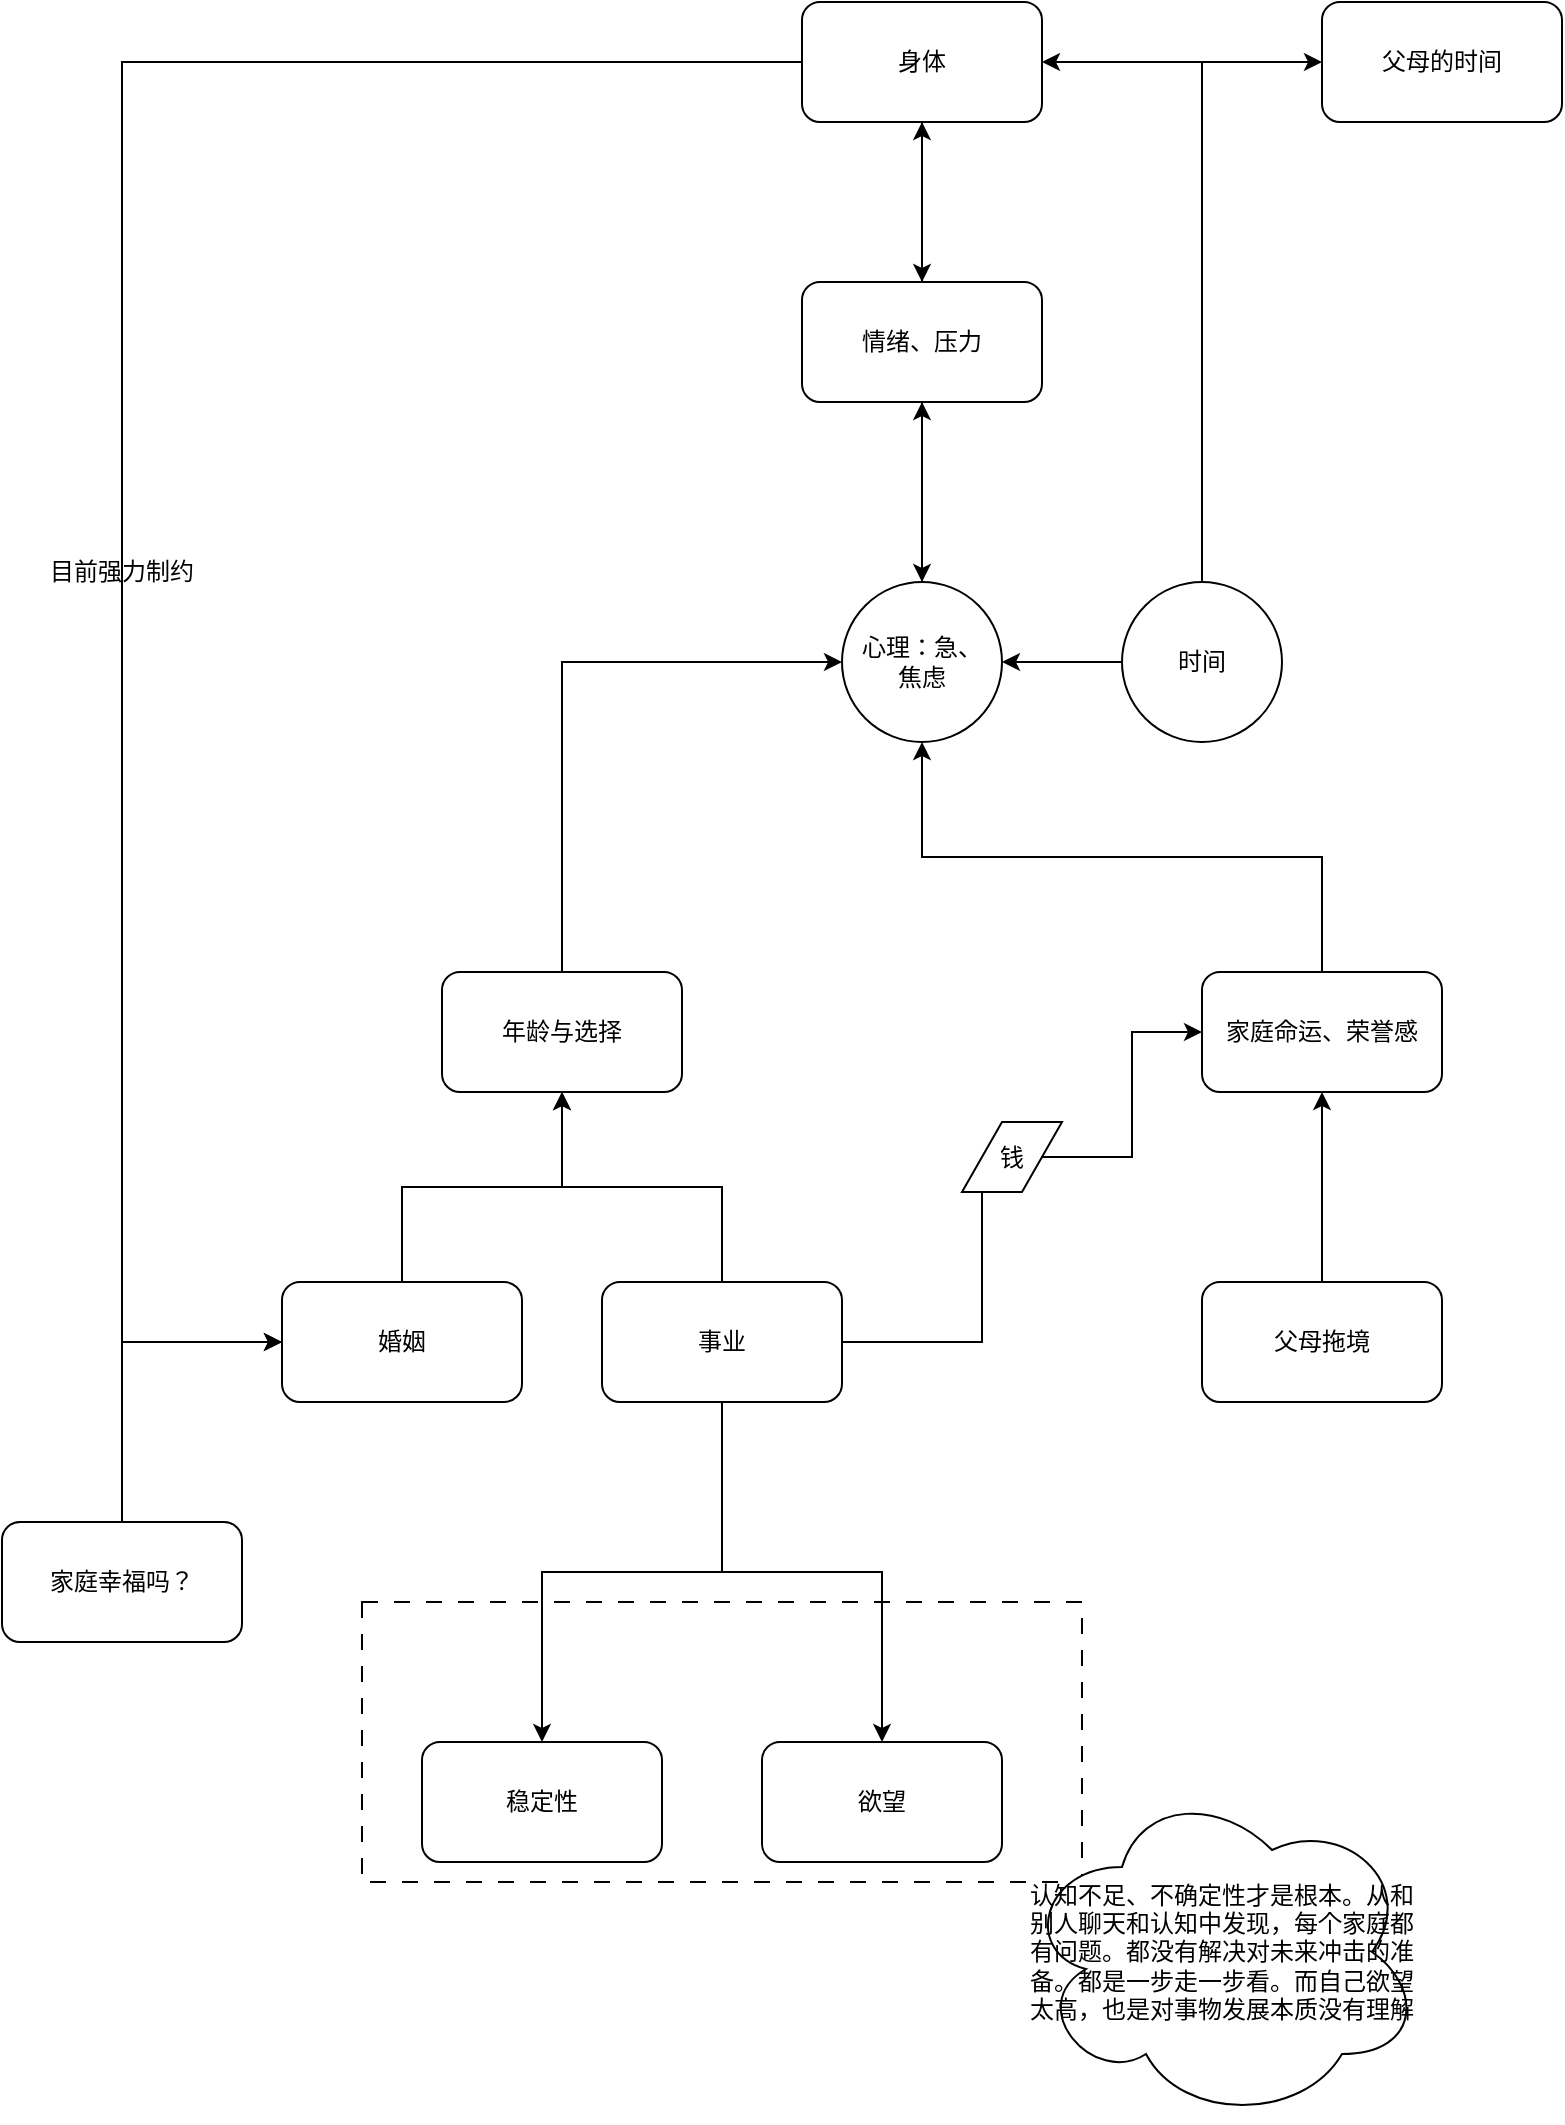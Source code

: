 <mxfile version="21.6.2" type="github">
  <diagram name="第 1 页" id="Y9jgXnM3lNwyWh5a8e2h">
    <mxGraphModel dx="2049" dy="1146" grid="1" gridSize="10" guides="1" tooltips="1" connect="1" arrows="1" fold="1" page="1" pageScale="1" pageWidth="827" pageHeight="1169" math="0" shadow="0">
      <root>
        <mxCell id="0" />
        <mxCell id="1" parent="0" />
        <mxCell id="xid45OQ-tQ_rR6GMD2_A-24" value="" style="rounded=0;whiteSpace=wrap;html=1;dashed=1;dashPattern=8 8;" vertex="1" parent="1">
          <mxGeometry x="210" y="870" width="360" height="140" as="geometry" />
        </mxCell>
        <mxCell id="xid45OQ-tQ_rR6GMD2_A-34" style="edgeStyle=orthogonalEdgeStyle;rounded=0;orthogonalLoop=1;jettySize=auto;html=1;exitX=0.5;exitY=0;exitDx=0;exitDy=0;entryX=0;entryY=0.5;entryDx=0;entryDy=0;" edge="1" parent="1" source="xid45OQ-tQ_rR6GMD2_A-1" target="xid45OQ-tQ_rR6GMD2_A-3">
          <mxGeometry relative="1" as="geometry" />
        </mxCell>
        <mxCell id="xid45OQ-tQ_rR6GMD2_A-1" value="年龄与选择" style="rounded=1;whiteSpace=wrap;html=1;" vertex="1" parent="1">
          <mxGeometry x="250" y="555" width="120" height="60" as="geometry" />
        </mxCell>
        <mxCell id="xid45OQ-tQ_rR6GMD2_A-6" style="edgeStyle=orthogonalEdgeStyle;rounded=0;orthogonalLoop=1;jettySize=auto;html=1;exitX=0.5;exitY=0;exitDx=0;exitDy=0;entryX=0.5;entryY=1;entryDx=0;entryDy=0;" edge="1" parent="1" source="xid45OQ-tQ_rR6GMD2_A-2" target="xid45OQ-tQ_rR6GMD2_A-5">
          <mxGeometry relative="1" as="geometry" />
        </mxCell>
        <mxCell id="xid45OQ-tQ_rR6GMD2_A-8" style="edgeStyle=orthogonalEdgeStyle;rounded=0;orthogonalLoop=1;jettySize=auto;html=1;exitX=0.5;exitY=1;exitDx=0;exitDy=0;" edge="1" parent="1" source="xid45OQ-tQ_rR6GMD2_A-2" target="xid45OQ-tQ_rR6GMD2_A-3">
          <mxGeometry relative="1" as="geometry" />
        </mxCell>
        <mxCell id="xid45OQ-tQ_rR6GMD2_A-2" value="情绪、压力" style="rounded=1;whiteSpace=wrap;html=1;" vertex="1" parent="1">
          <mxGeometry x="430" y="210" width="120" height="60" as="geometry" />
        </mxCell>
        <mxCell id="xid45OQ-tQ_rR6GMD2_A-4" style="edgeStyle=orthogonalEdgeStyle;rounded=0;orthogonalLoop=1;jettySize=auto;html=1;exitX=0.5;exitY=0;exitDx=0;exitDy=0;" edge="1" parent="1" source="xid45OQ-tQ_rR6GMD2_A-3" target="xid45OQ-tQ_rR6GMD2_A-2">
          <mxGeometry relative="1" as="geometry" />
        </mxCell>
        <mxCell id="xid45OQ-tQ_rR6GMD2_A-3" value="心理：急、&lt;br&gt;焦虑" style="ellipse;whiteSpace=wrap;html=1;aspect=fixed;" vertex="1" parent="1">
          <mxGeometry x="450" y="360" width="80" height="80" as="geometry" />
        </mxCell>
        <mxCell id="xid45OQ-tQ_rR6GMD2_A-7" style="edgeStyle=orthogonalEdgeStyle;rounded=0;orthogonalLoop=1;jettySize=auto;html=1;exitX=0.5;exitY=1;exitDx=0;exitDy=0;entryX=0.5;entryY=0;entryDx=0;entryDy=0;" edge="1" parent="1" source="xid45OQ-tQ_rR6GMD2_A-5" target="xid45OQ-tQ_rR6GMD2_A-2">
          <mxGeometry relative="1" as="geometry" />
        </mxCell>
        <mxCell id="xid45OQ-tQ_rR6GMD2_A-35" style="edgeStyle=orthogonalEdgeStyle;rounded=0;orthogonalLoop=1;jettySize=auto;html=1;exitX=0;exitY=0.5;exitDx=0;exitDy=0;entryX=0;entryY=0.5;entryDx=0;entryDy=0;" edge="1" parent="1" source="xid45OQ-tQ_rR6GMD2_A-5" target="xid45OQ-tQ_rR6GMD2_A-14">
          <mxGeometry relative="1" as="geometry">
            <Array as="points">
              <mxPoint x="90" y="100" />
              <mxPoint x="90" y="740" />
            </Array>
          </mxGeometry>
        </mxCell>
        <mxCell id="xid45OQ-tQ_rR6GMD2_A-5" value="身体" style="rounded=1;whiteSpace=wrap;html=1;" vertex="1" parent="1">
          <mxGeometry x="430" y="70" width="120" height="60" as="geometry" />
        </mxCell>
        <mxCell id="xid45OQ-tQ_rR6GMD2_A-13" style="edgeStyle=orthogonalEdgeStyle;rounded=0;orthogonalLoop=1;jettySize=auto;html=1;exitX=0.5;exitY=0;exitDx=0;exitDy=0;" edge="1" parent="1" source="xid45OQ-tQ_rR6GMD2_A-12" target="xid45OQ-tQ_rR6GMD2_A-3">
          <mxGeometry relative="1" as="geometry" />
        </mxCell>
        <mxCell id="xid45OQ-tQ_rR6GMD2_A-12" value="家庭命运、荣誉感" style="rounded=1;whiteSpace=wrap;html=1;" vertex="1" parent="1">
          <mxGeometry x="630" y="555" width="120" height="60" as="geometry" />
        </mxCell>
        <mxCell id="xid45OQ-tQ_rR6GMD2_A-15" style="edgeStyle=orthogonalEdgeStyle;rounded=0;orthogonalLoop=1;jettySize=auto;html=1;exitX=0.5;exitY=0;exitDx=0;exitDy=0;entryX=0.5;entryY=1;entryDx=0;entryDy=0;" edge="1" parent="1" source="xid45OQ-tQ_rR6GMD2_A-14" target="xid45OQ-tQ_rR6GMD2_A-1">
          <mxGeometry relative="1" as="geometry" />
        </mxCell>
        <mxCell id="xid45OQ-tQ_rR6GMD2_A-14" value="婚姻" style="rounded=1;whiteSpace=wrap;html=1;" vertex="1" parent="1">
          <mxGeometry x="170" y="710" width="120" height="60" as="geometry" />
        </mxCell>
        <mxCell id="xid45OQ-tQ_rR6GMD2_A-17" style="edgeStyle=orthogonalEdgeStyle;rounded=0;orthogonalLoop=1;jettySize=auto;html=1;exitX=0.5;exitY=0;exitDx=0;exitDy=0;entryX=0.5;entryY=1;entryDx=0;entryDy=0;" edge="1" parent="1" source="xid45OQ-tQ_rR6GMD2_A-16" target="xid45OQ-tQ_rR6GMD2_A-1">
          <mxGeometry relative="1" as="geometry" />
        </mxCell>
        <mxCell id="xid45OQ-tQ_rR6GMD2_A-22" style="edgeStyle=orthogonalEdgeStyle;rounded=0;orthogonalLoop=1;jettySize=auto;html=1;exitX=0.5;exitY=1;exitDx=0;exitDy=0;" edge="1" parent="1" source="xid45OQ-tQ_rR6GMD2_A-16" target="xid45OQ-tQ_rR6GMD2_A-20">
          <mxGeometry relative="1" as="geometry" />
        </mxCell>
        <mxCell id="xid45OQ-tQ_rR6GMD2_A-23" style="edgeStyle=orthogonalEdgeStyle;rounded=0;orthogonalLoop=1;jettySize=auto;html=1;exitX=0.5;exitY=1;exitDx=0;exitDy=0;entryX=0.5;entryY=0;entryDx=0;entryDy=0;" edge="1" parent="1" source="xid45OQ-tQ_rR6GMD2_A-16" target="xid45OQ-tQ_rR6GMD2_A-21">
          <mxGeometry relative="1" as="geometry" />
        </mxCell>
        <mxCell id="xid45OQ-tQ_rR6GMD2_A-26" style="edgeStyle=orthogonalEdgeStyle;rounded=0;orthogonalLoop=1;jettySize=auto;html=1;exitX=1;exitY=0.5;exitDx=0;exitDy=0;entryX=0;entryY=0.5;entryDx=0;entryDy=0;" edge="1" parent="1" source="xid45OQ-tQ_rR6GMD2_A-27" target="xid45OQ-tQ_rR6GMD2_A-12">
          <mxGeometry relative="1" as="geometry" />
        </mxCell>
        <mxCell id="xid45OQ-tQ_rR6GMD2_A-16" value="事业" style="rounded=1;whiteSpace=wrap;html=1;" vertex="1" parent="1">
          <mxGeometry x="330" y="710" width="120" height="60" as="geometry" />
        </mxCell>
        <mxCell id="xid45OQ-tQ_rR6GMD2_A-19" style="edgeStyle=orthogonalEdgeStyle;rounded=0;orthogonalLoop=1;jettySize=auto;html=1;exitX=0.5;exitY=0;exitDx=0;exitDy=0;" edge="1" parent="1" source="xid45OQ-tQ_rR6GMD2_A-18" target="xid45OQ-tQ_rR6GMD2_A-12">
          <mxGeometry relative="1" as="geometry" />
        </mxCell>
        <mxCell id="xid45OQ-tQ_rR6GMD2_A-18" value="父母拖境" style="rounded=1;whiteSpace=wrap;html=1;" vertex="1" parent="1">
          <mxGeometry x="630" y="710" width="120" height="60" as="geometry" />
        </mxCell>
        <mxCell id="xid45OQ-tQ_rR6GMD2_A-20" value="稳定性" style="rounded=1;whiteSpace=wrap;html=1;" vertex="1" parent="1">
          <mxGeometry x="240" y="940" width="120" height="60" as="geometry" />
        </mxCell>
        <mxCell id="xid45OQ-tQ_rR6GMD2_A-21" value="欲望" style="rounded=1;whiteSpace=wrap;html=1;" vertex="1" parent="1">
          <mxGeometry x="410" y="940" width="120" height="60" as="geometry" />
        </mxCell>
        <mxCell id="xid45OQ-tQ_rR6GMD2_A-25" value="认知不足、不确定性才是根本。从和别人聊天和认知中发现，每个家庭都有问题。都没有解决对未来冲击的准备。都是一步走一步看。而自己欲望太高，也是对事物发展本质没有理解" style="ellipse;shape=cloud;whiteSpace=wrap;html=1;" vertex="1" parent="1">
          <mxGeometry x="540" y="960" width="200" height="170" as="geometry" />
        </mxCell>
        <mxCell id="xid45OQ-tQ_rR6GMD2_A-28" value="" style="edgeStyle=orthogonalEdgeStyle;rounded=0;orthogonalLoop=1;jettySize=auto;html=1;exitX=1;exitY=0.5;exitDx=0;exitDy=0;entryX=0;entryY=0.5;entryDx=0;entryDy=0;" edge="1" parent="1" source="xid45OQ-tQ_rR6GMD2_A-16" target="xid45OQ-tQ_rR6GMD2_A-27">
          <mxGeometry relative="1" as="geometry">
            <mxPoint x="450" y="740" as="sourcePoint" />
            <mxPoint x="630" y="585" as="targetPoint" />
          </mxGeometry>
        </mxCell>
        <mxCell id="xid45OQ-tQ_rR6GMD2_A-27" value="钱" style="shape=parallelogram;perimeter=parallelogramPerimeter;whiteSpace=wrap;html=1;fixedSize=1;" vertex="1" parent="1">
          <mxGeometry x="510" y="630" width="50" height="35" as="geometry" />
        </mxCell>
        <mxCell id="xid45OQ-tQ_rR6GMD2_A-30" style="edgeStyle=orthogonalEdgeStyle;rounded=0;orthogonalLoop=1;jettySize=auto;html=1;exitX=0.5;exitY=0;exitDx=0;exitDy=0;entryX=1;entryY=0.5;entryDx=0;entryDy=0;" edge="1" parent="1" source="xid45OQ-tQ_rR6GMD2_A-29" target="xid45OQ-tQ_rR6GMD2_A-5">
          <mxGeometry relative="1" as="geometry" />
        </mxCell>
        <mxCell id="xid45OQ-tQ_rR6GMD2_A-32" style="edgeStyle=orthogonalEdgeStyle;rounded=0;orthogonalLoop=1;jettySize=auto;html=1;exitX=0.5;exitY=0;exitDx=0;exitDy=0;entryX=0;entryY=0.5;entryDx=0;entryDy=0;" edge="1" parent="1" source="xid45OQ-tQ_rR6GMD2_A-29" target="xid45OQ-tQ_rR6GMD2_A-31">
          <mxGeometry relative="1" as="geometry" />
        </mxCell>
        <mxCell id="xid45OQ-tQ_rR6GMD2_A-33" style="edgeStyle=orthogonalEdgeStyle;rounded=0;orthogonalLoop=1;jettySize=auto;html=1;exitX=0;exitY=0.5;exitDx=0;exitDy=0;entryX=1;entryY=0.5;entryDx=0;entryDy=0;" edge="1" parent="1" source="xid45OQ-tQ_rR6GMD2_A-29" target="xid45OQ-tQ_rR6GMD2_A-3">
          <mxGeometry relative="1" as="geometry" />
        </mxCell>
        <mxCell id="xid45OQ-tQ_rR6GMD2_A-29" value="时间" style="ellipse;whiteSpace=wrap;html=1;aspect=fixed;" vertex="1" parent="1">
          <mxGeometry x="590" y="360" width="80" height="80" as="geometry" />
        </mxCell>
        <mxCell id="xid45OQ-tQ_rR6GMD2_A-31" value="父母的时间" style="rounded=1;whiteSpace=wrap;html=1;" vertex="1" parent="1">
          <mxGeometry x="690" y="70" width="120" height="60" as="geometry" />
        </mxCell>
        <mxCell id="xid45OQ-tQ_rR6GMD2_A-36" value="目前强力制约" style="text;html=1;strokeColor=none;fillColor=none;align=center;verticalAlign=middle;whiteSpace=wrap;rounded=0;" vertex="1" parent="1">
          <mxGeometry x="40" y="340" width="100" height="30" as="geometry" />
        </mxCell>
        <mxCell id="xid45OQ-tQ_rR6GMD2_A-39" style="edgeStyle=orthogonalEdgeStyle;rounded=0;orthogonalLoop=1;jettySize=auto;html=1;exitX=0.5;exitY=0;exitDx=0;exitDy=0;entryX=0;entryY=0.5;entryDx=0;entryDy=0;" edge="1" parent="1" source="xid45OQ-tQ_rR6GMD2_A-38" target="xid45OQ-tQ_rR6GMD2_A-14">
          <mxGeometry relative="1" as="geometry" />
        </mxCell>
        <mxCell id="xid45OQ-tQ_rR6GMD2_A-38" value="家庭幸福吗？" style="rounded=1;whiteSpace=wrap;html=1;" vertex="1" parent="1">
          <mxGeometry x="30" y="830" width="120" height="60" as="geometry" />
        </mxCell>
      </root>
    </mxGraphModel>
  </diagram>
</mxfile>
